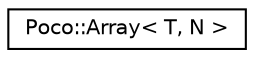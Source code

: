 digraph "Graphical Class Hierarchy"
{
 // LATEX_PDF_SIZE
  edge [fontname="Helvetica",fontsize="10",labelfontname="Helvetica",labelfontsize="10"];
  node [fontname="Helvetica",fontsize="10",shape=record];
  rankdir="LR";
  Node0 [label="Poco::Array\< T, N \>",height=0.2,width=0.4,color="black", fillcolor="white", style="filled",URL="$classPoco_1_1Array.html",tooltip=" "];
}
